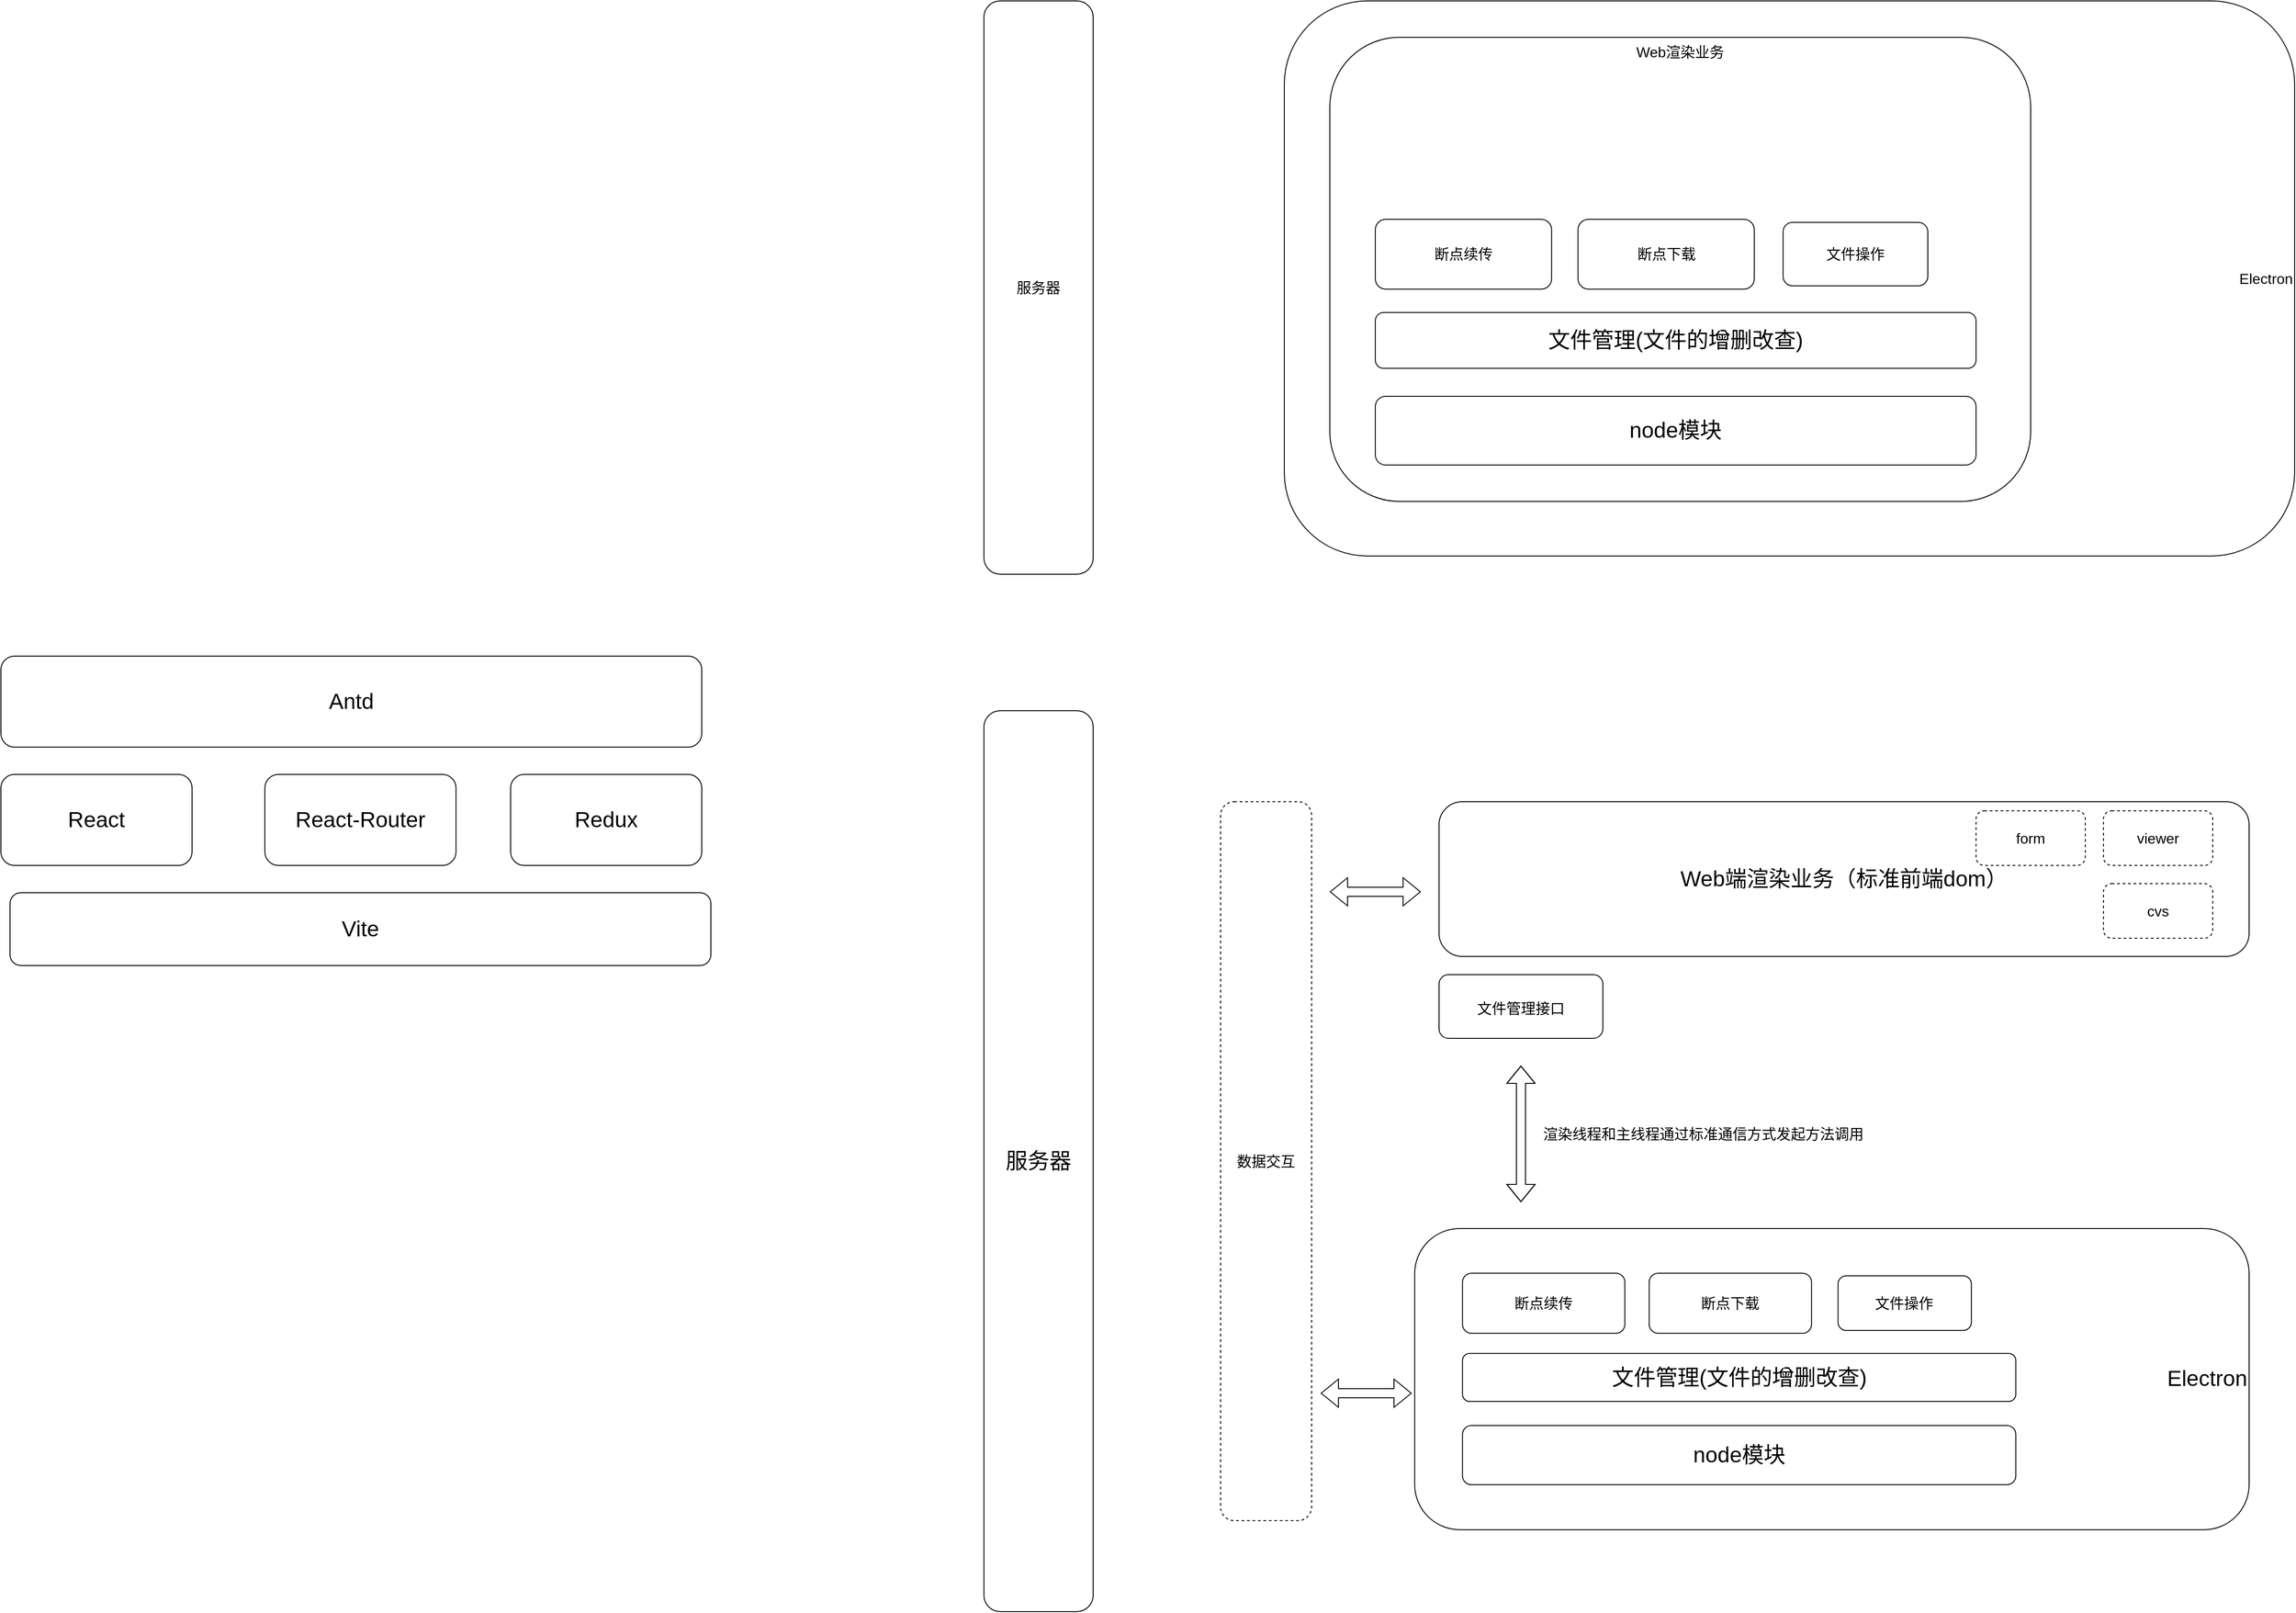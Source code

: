<mxfile version="20.5.1" type="github">
  <diagram id="prtHgNgQTEPvFCAcTncT" name="Page-1">
    <mxGraphModel dx="3945" dy="2413" grid="1" gridSize="10" guides="1" tooltips="1" connect="1" arrows="1" fold="1" page="1" pageScale="1" pageWidth="827" pageHeight="1169" math="0" shadow="0">
      <root>
        <mxCell id="0" />
        <mxCell id="1" parent="0" />
        <mxCell id="2LbZV6Y8oddciqM4bxeV-24" value="" style="group" vertex="1" connectable="0" parent="1">
          <mxGeometry x="-450" y="-210" width="1390" height="990" as="geometry" />
        </mxCell>
        <mxCell id="2LbZV6Y8oddciqM4bxeV-2" value="Web端渲染业务（&lt;font style=&quot;font-size: 24px;&quot;&gt;标准前端dom&lt;/font&gt;）" style="rounded=1;whiteSpace=wrap;html=1;fontSize=24;" vertex="1" parent="2LbZV6Y8oddciqM4bxeV-24">
          <mxGeometry x="500" y="100" width="890" height="170" as="geometry" />
        </mxCell>
        <mxCell id="2LbZV6Y8oddciqM4bxeV-6" value="" style="shape=flexArrow;endArrow=classic;startArrow=classic;html=1;rounded=0;fontSize=24;" edge="1" parent="2LbZV6Y8oddciqM4bxeV-24">
          <mxGeometry width="100" height="100" relative="1" as="geometry">
            <mxPoint x="590" y="540" as="sourcePoint" />
            <mxPoint x="590" y="390" as="targetPoint" />
            <Array as="points">
              <mxPoint x="590" y="430" />
            </Array>
          </mxGeometry>
        </mxCell>
        <mxCell id="2LbZV6Y8oddciqM4bxeV-7" value="" style="group" vertex="1" connectable="0" parent="2LbZV6Y8oddciqM4bxeV-24">
          <mxGeometry x="560" y="530" width="830" height="370" as="geometry" />
        </mxCell>
        <mxCell id="2LbZV6Y8oddciqM4bxeV-1" value="Electron" style="rounded=1;whiteSpace=wrap;html=1;fontSize=24;align=right;" vertex="1" parent="2LbZV6Y8oddciqM4bxeV-7">
          <mxGeometry x="-86.746" y="38.947" width="916.746" height="331.053" as="geometry" />
        </mxCell>
        <mxCell id="2LbZV6Y8oddciqM4bxeV-29" value="" style="group" vertex="1" connectable="0" parent="2LbZV6Y8oddciqM4bxeV-7">
          <mxGeometry x="-34.226" y="88.095" width="607.903" height="232.355" as="geometry" />
        </mxCell>
        <mxCell id="2LbZV6Y8oddciqM4bxeV-3" value="node模块" style="rounded=1;whiteSpace=wrap;html=1;fontSize=24;" vertex="1" parent="2LbZV6Y8oddciqM4bxeV-29">
          <mxGeometry x="0.001" y="167.385" width="607.902" height="64.97" as="geometry" />
        </mxCell>
        <mxCell id="2LbZV6Y8oddciqM4bxeV-4" value="断点续传" style="rounded=1;whiteSpace=wrap;html=1;fontSize=16;" vertex="1" parent="2LbZV6Y8oddciqM4bxeV-29">
          <mxGeometry width="178.37" height="66.071" as="geometry" />
        </mxCell>
        <mxCell id="2LbZV6Y8oddciqM4bxeV-5" value="断点下载" style="rounded=1;whiteSpace=wrap;html=1;fontSize=16;" vertex="1" parent="2LbZV6Y8oddciqM4bxeV-29">
          <mxGeometry x="205.112" width="178.37" height="66.071" as="geometry" />
        </mxCell>
        <mxCell id="2LbZV6Y8oddciqM4bxeV-10" value="&lt;font style=&quot;font-size: 24px;&quot;&gt;文件管理(文件的增删改查)&lt;/font&gt;" style="rounded=1;whiteSpace=wrap;html=1;fontSize=16;" vertex="1" parent="2LbZV6Y8oddciqM4bxeV-29">
          <mxGeometry x="0.001" y="88.095" width="607.902" height="52.86" as="geometry" />
        </mxCell>
        <mxCell id="2LbZV6Y8oddciqM4bxeV-20" value="文件操作" style="rounded=1;whiteSpace=wrap;html=1;fontSize=16;" vertex="1" parent="2LbZV6Y8oddciqM4bxeV-29">
          <mxGeometry x="412.608" y="2.905" width="146.471" height="60" as="geometry" />
        </mxCell>
        <mxCell id="2LbZV6Y8oddciqM4bxeV-8" value="渲染线程和主线程通过标准通信方式发起方法调用" style="text;html=1;align=center;verticalAlign=middle;resizable=0;points=[];autosize=1;strokeColor=none;fillColor=none;fontSize=16;" vertex="1" parent="2LbZV6Y8oddciqM4bxeV-24">
          <mxGeometry x="600" y="450" width="380" height="30" as="geometry" />
        </mxCell>
        <mxCell id="2LbZV6Y8oddciqM4bxeV-11" value="服务器" style="rounded=1;whiteSpace=wrap;html=1;fontSize=24;" vertex="1" parent="2LbZV6Y8oddciqM4bxeV-24">
          <mxGeometry width="120" height="990" as="geometry" />
        </mxCell>
        <mxCell id="2LbZV6Y8oddciqM4bxeV-14" value="" style="shape=flexArrow;endArrow=classic;startArrow=classic;html=1;rounded=0;fontSize=24;" edge="1" parent="2LbZV6Y8oddciqM4bxeV-24">
          <mxGeometry width="100" height="100" relative="1" as="geometry">
            <mxPoint x="370" y="750" as="sourcePoint" />
            <mxPoint x="470" y="750" as="targetPoint" />
          </mxGeometry>
        </mxCell>
        <mxCell id="2LbZV6Y8oddciqM4bxeV-15" value="&lt;font style=&quot;font-size: 16px;&quot;&gt;文件管理接口&lt;/font&gt;" style="rounded=1;whiteSpace=wrap;html=1;fontSize=24;" vertex="1" parent="2LbZV6Y8oddciqM4bxeV-24">
          <mxGeometry x="500" y="290" width="180" height="70" as="geometry" />
        </mxCell>
        <mxCell id="2LbZV6Y8oddciqM4bxeV-16" value="viewer" style="rounded=1;whiteSpace=wrap;html=1;fontSize=16;dashed=1;" vertex="1" parent="2LbZV6Y8oddciqM4bxeV-24">
          <mxGeometry x="1230" y="110" width="120" height="60" as="geometry" />
        </mxCell>
        <mxCell id="2LbZV6Y8oddciqM4bxeV-17" value="cvs" style="rounded=1;whiteSpace=wrap;html=1;fontSize=16;dashed=1;" vertex="1" parent="2LbZV6Y8oddciqM4bxeV-24">
          <mxGeometry x="1230" y="190" width="120" height="60" as="geometry" />
        </mxCell>
        <mxCell id="2LbZV6Y8oddciqM4bxeV-18" value="form" style="rounded=1;whiteSpace=wrap;html=1;dashed=1;fontSize=16;" vertex="1" parent="2LbZV6Y8oddciqM4bxeV-24">
          <mxGeometry x="1090" y="110" width="120" height="60" as="geometry" />
        </mxCell>
        <mxCell id="2LbZV6Y8oddciqM4bxeV-21" value="" style="shape=flexArrow;endArrow=classic;startArrow=classic;html=1;rounded=0;fontSize=24;" edge="1" parent="2LbZV6Y8oddciqM4bxeV-24">
          <mxGeometry width="100" height="100" relative="1" as="geometry">
            <mxPoint x="380" y="199" as="sourcePoint" />
            <mxPoint x="480" y="199" as="targetPoint" />
          </mxGeometry>
        </mxCell>
        <mxCell id="2LbZV6Y8oddciqM4bxeV-23" value="数据交互" style="rounded=1;whiteSpace=wrap;html=1;fontSize=16;dashed=1;" vertex="1" parent="2LbZV6Y8oddciqM4bxeV-24">
          <mxGeometry x="260" y="100" width="100" height="790" as="geometry" />
        </mxCell>
        <mxCell id="2LbZV6Y8oddciqM4bxeV-25" value="服务器" style="rounded=1;whiteSpace=wrap;html=1;fontSize=16;" vertex="1" parent="1">
          <mxGeometry x="-450" y="-990" width="120" height="630" as="geometry" />
        </mxCell>
        <mxCell id="2LbZV6Y8oddciqM4bxeV-26" value="Electron" style="rounded=1;whiteSpace=wrap;html=1;fontSize=16;align=right;" vertex="1" parent="1">
          <mxGeometry x="-120" y="-990" width="1110" height="610" as="geometry" />
        </mxCell>
        <mxCell id="2LbZV6Y8oddciqM4bxeV-27" value="Web渲染业务" style="rounded=1;whiteSpace=wrap;html=1;fontSize=16;verticalAlign=top;" vertex="1" parent="1">
          <mxGeometry x="-70" y="-950" width="770" height="510" as="geometry" />
        </mxCell>
        <mxCell id="2LbZV6Y8oddciqM4bxeV-30" value="" style="group" vertex="1" connectable="0" parent="1">
          <mxGeometry x="-20" y="-750" width="660" height="270" as="geometry" />
        </mxCell>
        <mxCell id="2LbZV6Y8oddciqM4bxeV-31" value="node模块" style="rounded=1;whiteSpace=wrap;html=1;fontSize=24;" vertex="1" parent="2LbZV6Y8oddciqM4bxeV-30">
          <mxGeometry x="0.001" y="194.504" width="659.999" height="75.496" as="geometry" />
        </mxCell>
        <mxCell id="2LbZV6Y8oddciqM4bxeV-32" value="断点续传" style="rounded=1;whiteSpace=wrap;html=1;fontSize=16;" vertex="1" parent="2LbZV6Y8oddciqM4bxeV-30">
          <mxGeometry width="193.656" height="76.776" as="geometry" />
        </mxCell>
        <mxCell id="2LbZV6Y8oddciqM4bxeV-33" value="断点下载" style="rounded=1;whiteSpace=wrap;html=1;fontSize=16;" vertex="1" parent="2LbZV6Y8oddciqM4bxeV-30">
          <mxGeometry x="222.69" width="193.656" height="76.776" as="geometry" />
        </mxCell>
        <mxCell id="2LbZV6Y8oddciqM4bxeV-34" value="&lt;font style=&quot;font-size: 24px;&quot;&gt;文件管理(文件的增删改查)&lt;/font&gt;" style="rounded=1;whiteSpace=wrap;html=1;fontSize=16;" vertex="1" parent="2LbZV6Y8oddciqM4bxeV-30">
          <mxGeometry x="0.001" y="102.368" width="659.999" height="61.424" as="geometry" />
        </mxCell>
        <mxCell id="2LbZV6Y8oddciqM4bxeV-35" value="文件操作" style="rounded=1;whiteSpace=wrap;html=1;fontSize=16;" vertex="1" parent="2LbZV6Y8oddciqM4bxeV-30">
          <mxGeometry x="447.969" y="3.375" width="159.023" height="69.721" as="geometry" />
        </mxCell>
        <mxCell id="2LbZV6Y8oddciqM4bxeV-37" value="React" style="rounded=1;whiteSpace=wrap;html=1;fontSize=24;" vertex="1" parent="1">
          <mxGeometry x="-1530" y="-140" width="210" height="100" as="geometry" />
        </mxCell>
        <mxCell id="2LbZV6Y8oddciqM4bxeV-38" value="React-Router" style="rounded=1;whiteSpace=wrap;html=1;fontSize=24;" vertex="1" parent="1">
          <mxGeometry x="-1240" y="-140" width="210" height="100" as="geometry" />
        </mxCell>
        <mxCell id="2LbZV6Y8oddciqM4bxeV-39" value="Redux" style="rounded=1;whiteSpace=wrap;html=1;fontSize=24;" vertex="1" parent="1">
          <mxGeometry x="-970" y="-140" width="210" height="100" as="geometry" />
        </mxCell>
        <mxCell id="2LbZV6Y8oddciqM4bxeV-41" value="Antd" style="rounded=1;whiteSpace=wrap;html=1;fontSize=24;" vertex="1" parent="1">
          <mxGeometry x="-1530" y="-270" width="770" height="100" as="geometry" />
        </mxCell>
        <mxCell id="2LbZV6Y8oddciqM4bxeV-42" value="Vite" style="rounded=1;whiteSpace=wrap;html=1;fontSize=24;" vertex="1" parent="1">
          <mxGeometry x="-1520" y="-10" width="770" height="80" as="geometry" />
        </mxCell>
      </root>
    </mxGraphModel>
  </diagram>
</mxfile>

